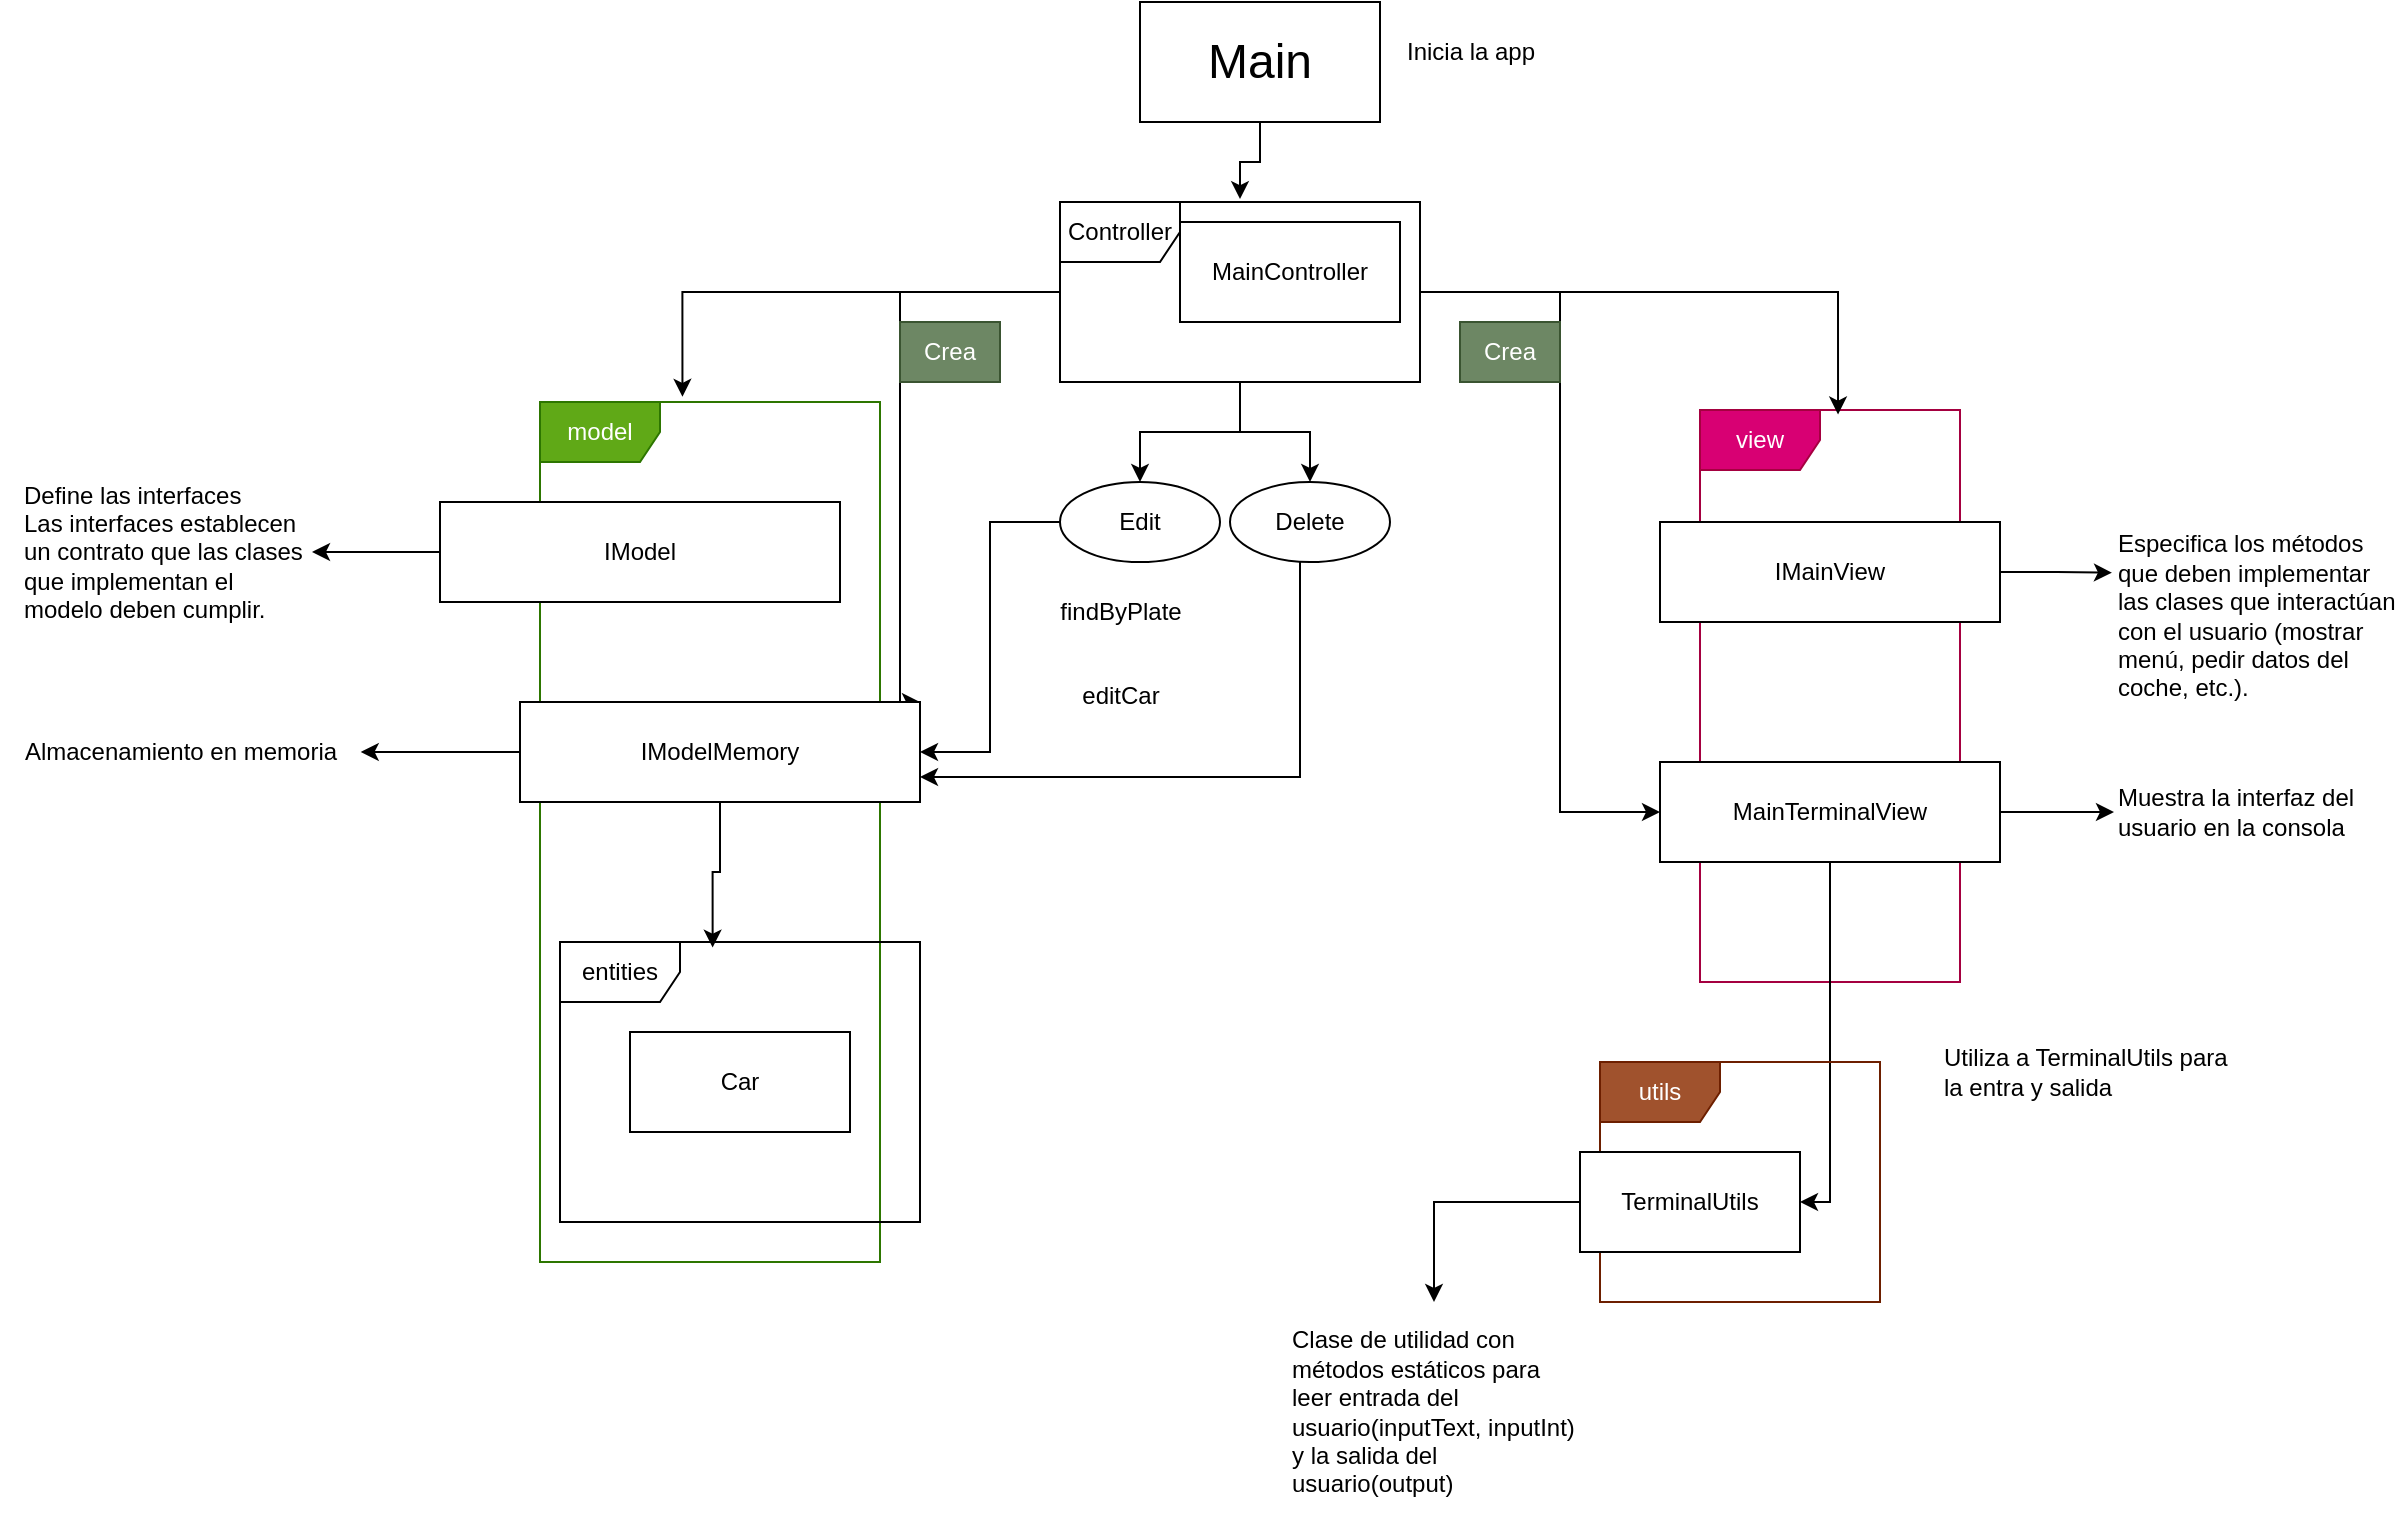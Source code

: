 <mxfile version="25.0.2">
  <diagram name="Página-1" id="J52nFPnWBMVTKc2iIZzc">
    <mxGraphModel dx="1985" dy="785" grid="1" gridSize="10" guides="1" tooltips="1" connect="1" arrows="1" fold="1" page="1" pageScale="1" pageWidth="827" pageHeight="1169" math="0" shadow="0">
      <root>
        <mxCell id="0" />
        <mxCell id="1" parent="0" />
        <mxCell id="BetZ-hO8ARiO38lpzIvz-1" value="&lt;font style=&quot;font-size: 24px;&quot;&gt;Main&lt;/font&gt;" style="rounded=0;whiteSpace=wrap;html=1;" vertex="1" parent="1">
          <mxGeometry x="340" y="30" width="120" height="60" as="geometry" />
        </mxCell>
        <mxCell id="BetZ-hO8ARiO38lpzIvz-2" value="Inicia la app" style="text;html=1;align=center;verticalAlign=middle;resizable=0;points=[];autosize=1;strokeColor=none;fillColor=none;" vertex="1" parent="1">
          <mxGeometry x="460" y="40" width="90" height="30" as="geometry" />
        </mxCell>
        <mxCell id="BetZ-hO8ARiO38lpzIvz-40" style="edgeStyle=orthogonalEdgeStyle;rounded=0;orthogonalLoop=1;jettySize=auto;html=1;entryX=0.5;entryY=0;entryDx=0;entryDy=0;" edge="1" parent="1" source="BetZ-hO8ARiO38lpzIvz-8" target="BetZ-hO8ARiO38lpzIvz-34">
          <mxGeometry relative="1" as="geometry" />
        </mxCell>
        <mxCell id="BetZ-hO8ARiO38lpzIvz-41" style="edgeStyle=orthogonalEdgeStyle;rounded=0;orthogonalLoop=1;jettySize=auto;html=1;entryX=0.5;entryY=0;entryDx=0;entryDy=0;" edge="1" parent="1" source="BetZ-hO8ARiO38lpzIvz-8" target="BetZ-hO8ARiO38lpzIvz-39">
          <mxGeometry relative="1" as="geometry" />
        </mxCell>
        <mxCell id="BetZ-hO8ARiO38lpzIvz-59" style="edgeStyle=orthogonalEdgeStyle;rounded=0;orthogonalLoop=1;jettySize=auto;html=1;entryX=1;entryY=0;entryDx=0;entryDy=0;" edge="1" parent="1" source="BetZ-hO8ARiO38lpzIvz-8" target="BetZ-hO8ARiO38lpzIvz-16">
          <mxGeometry relative="1" as="geometry">
            <Array as="points">
              <mxPoint x="220" y="175" />
              <mxPoint x="220" y="380" />
            </Array>
          </mxGeometry>
        </mxCell>
        <mxCell id="BetZ-hO8ARiO38lpzIvz-60" style="edgeStyle=orthogonalEdgeStyle;rounded=0;orthogonalLoop=1;jettySize=auto;html=1;entryX=0;entryY=0.5;entryDx=0;entryDy=0;" edge="1" parent="1" source="BetZ-hO8ARiO38lpzIvz-8" target="BetZ-hO8ARiO38lpzIvz-23">
          <mxGeometry relative="1" as="geometry">
            <Array as="points">
              <mxPoint x="550" y="175" />
              <mxPoint x="550" y="435" />
            </Array>
          </mxGeometry>
        </mxCell>
        <mxCell id="BetZ-hO8ARiO38lpzIvz-8" value="Controller" style="shape=umlFrame;whiteSpace=wrap;html=1;pointerEvents=0;" vertex="1" parent="1">
          <mxGeometry x="300" y="130" width="180" height="90" as="geometry" />
        </mxCell>
        <mxCell id="BetZ-hO8ARiO38lpzIvz-9" value="MainController" style="html=1;whiteSpace=wrap;" vertex="1" parent="1">
          <mxGeometry x="360" y="140" width="110" height="50" as="geometry" />
        </mxCell>
        <mxCell id="BetZ-hO8ARiO38lpzIvz-10" style="edgeStyle=orthogonalEdgeStyle;rounded=0;orthogonalLoop=1;jettySize=auto;html=1;entryX=0.5;entryY=-0.016;entryDx=0;entryDy=0;entryPerimeter=0;" edge="1" parent="1" source="BetZ-hO8ARiO38lpzIvz-1" target="BetZ-hO8ARiO38lpzIvz-8">
          <mxGeometry relative="1" as="geometry" />
        </mxCell>
        <mxCell id="BetZ-hO8ARiO38lpzIvz-11" value="model" style="shape=umlFrame;whiteSpace=wrap;html=1;pointerEvents=0;fillColor=#60a917;fillStyle=auto;fontColor=#ffffff;strokeColor=#2D7600;" vertex="1" parent="1">
          <mxGeometry x="40" y="230" width="170" height="430" as="geometry" />
        </mxCell>
        <mxCell id="BetZ-hO8ARiO38lpzIvz-13" style="edgeStyle=orthogonalEdgeStyle;rounded=0;orthogonalLoop=1;jettySize=auto;html=1;entryX=0.419;entryY=-0.006;entryDx=0;entryDy=0;entryPerimeter=0;" edge="1" parent="1" source="BetZ-hO8ARiO38lpzIvz-8" target="BetZ-hO8ARiO38lpzIvz-11">
          <mxGeometry relative="1" as="geometry" />
        </mxCell>
        <mxCell id="BetZ-hO8ARiO38lpzIvz-51" style="edgeStyle=orthogonalEdgeStyle;rounded=0;orthogonalLoop=1;jettySize=auto;html=1;entryX=1;entryY=0.5;entryDx=0;entryDy=0;" edge="1" parent="1" source="BetZ-hO8ARiO38lpzIvz-15" target="BetZ-hO8ARiO38lpzIvz-49">
          <mxGeometry relative="1" as="geometry" />
        </mxCell>
        <mxCell id="BetZ-hO8ARiO38lpzIvz-15" value="IModel" style="html=1;whiteSpace=wrap;" vertex="1" parent="1">
          <mxGeometry x="-10" y="280" width="200" height="50" as="geometry" />
        </mxCell>
        <mxCell id="BetZ-hO8ARiO38lpzIvz-16" value="IModelMemory" style="html=1;whiteSpace=wrap;" vertex="1" parent="1">
          <mxGeometry x="30" y="380" width="200" height="50" as="geometry" />
        </mxCell>
        <mxCell id="BetZ-hO8ARiO38lpzIvz-20" value="view" style="shape=umlFrame;whiteSpace=wrap;html=1;pointerEvents=0;fillColor=#d80073;fontColor=#ffffff;strokeColor=#A50040;" vertex="1" parent="1">
          <mxGeometry x="620" y="234" width="130" height="286" as="geometry" />
        </mxCell>
        <mxCell id="BetZ-hO8ARiO38lpzIvz-21" style="edgeStyle=orthogonalEdgeStyle;rounded=0;orthogonalLoop=1;jettySize=auto;html=1;entryX=0.531;entryY=0.008;entryDx=0;entryDy=0;entryPerimeter=0;" edge="1" parent="1" source="BetZ-hO8ARiO38lpzIvz-8" target="BetZ-hO8ARiO38lpzIvz-20">
          <mxGeometry relative="1" as="geometry" />
        </mxCell>
        <mxCell id="BetZ-hO8ARiO38lpzIvz-22" value="IMainView" style="html=1;whiteSpace=wrap;" vertex="1" parent="1">
          <mxGeometry x="600" y="290" width="170" height="50" as="geometry" />
        </mxCell>
        <mxCell id="BetZ-hO8ARiO38lpzIvz-55" style="edgeStyle=orthogonalEdgeStyle;rounded=0;orthogonalLoop=1;jettySize=auto;html=1;entryX=0;entryY=0.5;entryDx=0;entryDy=0;" edge="1" parent="1" source="BetZ-hO8ARiO38lpzIvz-23" target="BetZ-hO8ARiO38lpzIvz-54">
          <mxGeometry relative="1" as="geometry" />
        </mxCell>
        <mxCell id="BetZ-hO8ARiO38lpzIvz-56" style="edgeStyle=orthogonalEdgeStyle;rounded=0;orthogonalLoop=1;jettySize=auto;html=1;entryX=1;entryY=0.5;entryDx=0;entryDy=0;" edge="1" parent="1" source="BetZ-hO8ARiO38lpzIvz-23" target="BetZ-hO8ARiO38lpzIvz-29">
          <mxGeometry relative="1" as="geometry">
            <Array as="points">
              <mxPoint x="685" y="630" />
            </Array>
          </mxGeometry>
        </mxCell>
        <mxCell id="BetZ-hO8ARiO38lpzIvz-23" value="MainTerminalView" style="html=1;whiteSpace=wrap;" vertex="1" parent="1">
          <mxGeometry x="600" y="410" width="170" height="50" as="geometry" />
        </mxCell>
        <mxCell id="BetZ-hO8ARiO38lpzIvz-25" value="entities" style="shape=umlFrame;whiteSpace=wrap;html=1;pointerEvents=0;" vertex="1" parent="1">
          <mxGeometry x="50" y="500" width="180" height="140" as="geometry" />
        </mxCell>
        <mxCell id="BetZ-hO8ARiO38lpzIvz-26" value="Car" style="html=1;whiteSpace=wrap;" vertex="1" parent="1">
          <mxGeometry x="85" y="545" width="110" height="50" as="geometry" />
        </mxCell>
        <mxCell id="BetZ-hO8ARiO38lpzIvz-28" value="utils" style="shape=umlFrame;whiteSpace=wrap;html=1;pointerEvents=0;fillColor=#a0522d;strokeColor=#6D1F00;fontColor=#ffffff;" vertex="1" parent="1">
          <mxGeometry x="570" y="560" width="140" height="120" as="geometry" />
        </mxCell>
        <mxCell id="BetZ-hO8ARiO38lpzIvz-48" style="rounded=0;orthogonalLoop=1;jettySize=auto;html=1;entryX=0.5;entryY=0;entryDx=0;entryDy=0;edgeStyle=orthogonalEdgeStyle;" edge="1" parent="1" source="BetZ-hO8ARiO38lpzIvz-29" target="BetZ-hO8ARiO38lpzIvz-47">
          <mxGeometry relative="1" as="geometry">
            <Array as="points">
              <mxPoint x="487" y="630" />
            </Array>
          </mxGeometry>
        </mxCell>
        <mxCell id="BetZ-hO8ARiO38lpzIvz-29" value="TerminalUtils" style="html=1;whiteSpace=wrap;" vertex="1" parent="1">
          <mxGeometry x="560" y="605" width="110" height="50" as="geometry" />
        </mxCell>
        <mxCell id="BetZ-hO8ARiO38lpzIvz-32" style="edgeStyle=orthogonalEdgeStyle;rounded=0;orthogonalLoop=1;jettySize=auto;html=1;entryX=0.424;entryY=0.02;entryDx=0;entryDy=0;entryPerimeter=0;" edge="1" parent="1" source="BetZ-hO8ARiO38lpzIvz-16" target="BetZ-hO8ARiO38lpzIvz-25">
          <mxGeometry relative="1" as="geometry" />
        </mxCell>
        <mxCell id="BetZ-hO8ARiO38lpzIvz-36" style="edgeStyle=orthogonalEdgeStyle;rounded=0;orthogonalLoop=1;jettySize=auto;html=1;entryX=1;entryY=0.5;entryDx=0;entryDy=0;" edge="1" parent="1" source="BetZ-hO8ARiO38lpzIvz-34" target="BetZ-hO8ARiO38lpzIvz-16">
          <mxGeometry relative="1" as="geometry" />
        </mxCell>
        <mxCell id="BetZ-hO8ARiO38lpzIvz-34" value="&lt;span style=&quot;text-wrap: nowrap;&quot;&gt;Edit&lt;/span&gt;" style="ellipse;whiteSpace=wrap;html=1;" vertex="1" parent="1">
          <mxGeometry x="300" y="270" width="80" height="40" as="geometry" />
        </mxCell>
        <mxCell id="BetZ-hO8ARiO38lpzIvz-37" value="findByPlate" style="text;html=1;align=center;verticalAlign=middle;resizable=0;points=[];autosize=1;strokeColor=none;fillColor=none;" vertex="1" parent="1">
          <mxGeometry x="290" y="320" width="80" height="30" as="geometry" />
        </mxCell>
        <mxCell id="BetZ-hO8ARiO38lpzIvz-38" value="editCar" style="text;html=1;align=center;verticalAlign=middle;resizable=0;points=[];autosize=1;strokeColor=none;fillColor=none;" vertex="1" parent="1">
          <mxGeometry x="300" y="362" width="60" height="30" as="geometry" />
        </mxCell>
        <mxCell id="BetZ-hO8ARiO38lpzIvz-44" style="edgeStyle=orthogonalEdgeStyle;rounded=0;orthogonalLoop=1;jettySize=auto;html=1;entryX=1;entryY=0.75;entryDx=0;entryDy=0;" edge="1" parent="1" source="BetZ-hO8ARiO38lpzIvz-39" target="BetZ-hO8ARiO38lpzIvz-16">
          <mxGeometry relative="1" as="geometry">
            <Array as="points">
              <mxPoint x="420" y="418" />
            </Array>
          </mxGeometry>
        </mxCell>
        <mxCell id="BetZ-hO8ARiO38lpzIvz-39" value="Delete" style="ellipse;whiteSpace=wrap;html=1;" vertex="1" parent="1">
          <mxGeometry x="385" y="270" width="80" height="40" as="geometry" />
        </mxCell>
        <mxCell id="BetZ-hO8ARiO38lpzIvz-47" value="&lt;div style=&quot;&quot;&gt;&lt;span style=&quot;background-color: initial;&quot;&gt;Clase de utilidad con métodos estáticos para leer entrada del usuario(inputText, inputInt) y la salida del usuario(output)&lt;/span&gt;&lt;/div&gt;" style="text;html=1;align=left;verticalAlign=middle;whiteSpace=wrap;rounded=0;" vertex="1" parent="1">
          <mxGeometry x="414" y="680" width="146" height="110" as="geometry" />
        </mxCell>
        <mxCell id="BetZ-hO8ARiO38lpzIvz-49" value="&lt;div style=&quot;&quot;&gt;Define las interfaces&lt;/div&gt;&lt;div style=&quot;&quot;&gt;Las interfaces establecen un contrato que las clases que implementan el modelo deben cumplir.&lt;br&gt;&lt;/div&gt;" style="text;html=1;align=left;verticalAlign=middle;whiteSpace=wrap;rounded=0;" vertex="1" parent="1">
          <mxGeometry x="-220" y="250" width="146" height="110" as="geometry" />
        </mxCell>
        <mxCell id="BetZ-hO8ARiO38lpzIvz-52" value="&lt;div style=&quot;&quot;&gt;Especifica los métodos que deben implementar las clases que interactúan con el usuario (mostrar menú, pedir datos del coche, etc.).&lt;br&gt;&lt;/div&gt;" style="text;html=1;align=left;verticalAlign=middle;whiteSpace=wrap;rounded=0;" vertex="1" parent="1">
          <mxGeometry x="827" y="282" width="146" height="110" as="geometry" />
        </mxCell>
        <mxCell id="BetZ-hO8ARiO38lpzIvz-53" style="edgeStyle=orthogonalEdgeStyle;rounded=0;orthogonalLoop=1;jettySize=auto;html=1;entryX=-0.007;entryY=0.303;entryDx=0;entryDy=0;entryPerimeter=0;" edge="1" parent="1" source="BetZ-hO8ARiO38lpzIvz-22" target="BetZ-hO8ARiO38lpzIvz-52">
          <mxGeometry relative="1" as="geometry" />
        </mxCell>
        <mxCell id="BetZ-hO8ARiO38lpzIvz-54" value="&lt;div style=&quot;&quot;&gt;Muestra la interfaz del usuario en la consola&lt;br&gt;&lt;/div&gt;" style="text;html=1;align=left;verticalAlign=middle;whiteSpace=wrap;rounded=0;" vertex="1" parent="1">
          <mxGeometry x="827" y="405" width="146" height="60" as="geometry" />
        </mxCell>
        <mxCell id="BetZ-hO8ARiO38lpzIvz-57" value="&lt;div style=&quot;&quot;&gt;Utiliza a TerminalUtils para la entra y salida&lt;br&gt;&lt;/div&gt;" style="text;html=1;align=left;verticalAlign=middle;whiteSpace=wrap;rounded=0;" vertex="1" parent="1">
          <mxGeometry x="740" y="535" width="146" height="60" as="geometry" />
        </mxCell>
        <mxCell id="BetZ-hO8ARiO38lpzIvz-62" value="Crea" style="rounded=0;whiteSpace=wrap;html=1;fillColor=#6d8764;fontColor=#ffffff;strokeColor=#3A5431;" vertex="1" parent="1">
          <mxGeometry x="500" y="190" width="50" height="30" as="geometry" />
        </mxCell>
        <mxCell id="BetZ-hO8ARiO38lpzIvz-63" value="Crea" style="rounded=0;whiteSpace=wrap;html=1;fillColor=#6d8764;fontColor=#ffffff;strokeColor=#3A5431;" vertex="1" parent="1">
          <mxGeometry x="220" y="190" width="50" height="30" as="geometry" />
        </mxCell>
        <mxCell id="BetZ-hO8ARiO38lpzIvz-64" value="Almacenamiento en memoria" style="text;html=1;align=center;verticalAlign=middle;resizable=0;points=[];autosize=1;strokeColor=none;fillColor=none;" vertex="1" parent="1">
          <mxGeometry x="-230" y="390" width="180" height="30" as="geometry" />
        </mxCell>
        <mxCell id="BetZ-hO8ARiO38lpzIvz-66" style="edgeStyle=orthogonalEdgeStyle;rounded=0;orthogonalLoop=1;jettySize=auto;html=1;entryX=1.002;entryY=0.498;entryDx=0;entryDy=0;entryPerimeter=0;" edge="1" parent="1" source="BetZ-hO8ARiO38lpzIvz-16" target="BetZ-hO8ARiO38lpzIvz-64">
          <mxGeometry relative="1" as="geometry" />
        </mxCell>
      </root>
    </mxGraphModel>
  </diagram>
</mxfile>
